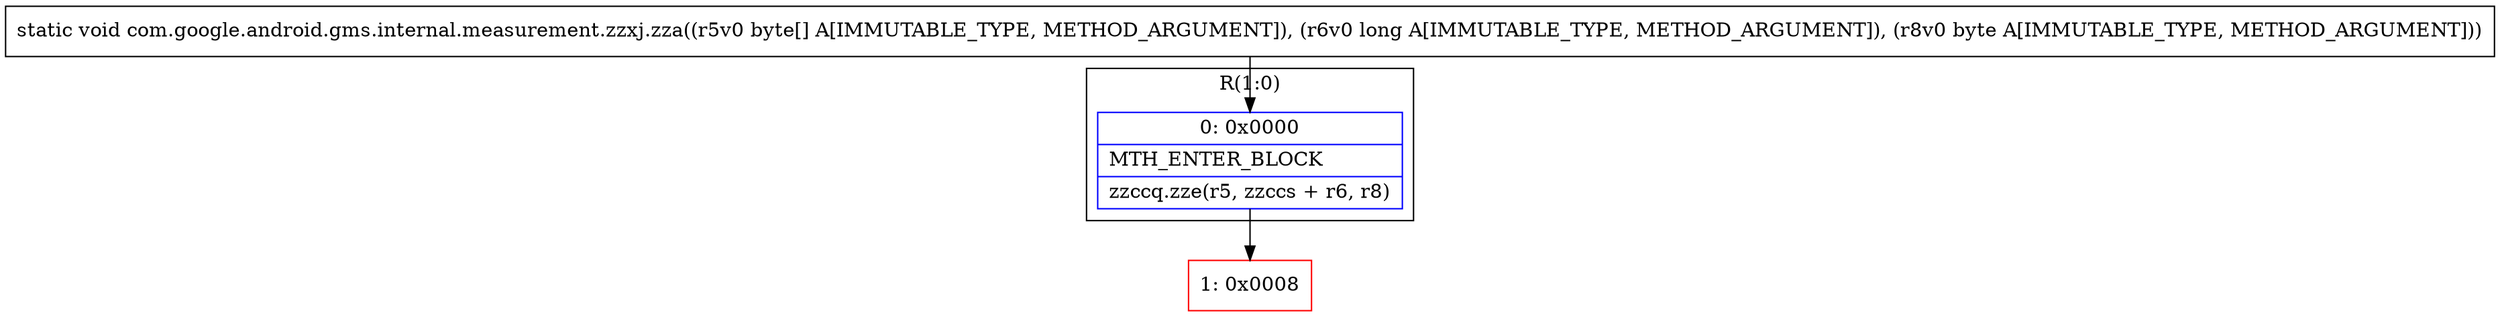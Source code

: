 digraph "CFG forcom.google.android.gms.internal.measurement.zzxj.zza([BJB)V" {
subgraph cluster_Region_2043857251 {
label = "R(1:0)";
node [shape=record,color=blue];
Node_0 [shape=record,label="{0\:\ 0x0000|MTH_ENTER_BLOCK\l|zzccq.zze(r5, zzccs + r6, r8)\l}"];
}
Node_1 [shape=record,color=red,label="{1\:\ 0x0008}"];
MethodNode[shape=record,label="{static void com.google.android.gms.internal.measurement.zzxj.zza((r5v0 byte[] A[IMMUTABLE_TYPE, METHOD_ARGUMENT]), (r6v0 long A[IMMUTABLE_TYPE, METHOD_ARGUMENT]), (r8v0 byte A[IMMUTABLE_TYPE, METHOD_ARGUMENT])) }"];
MethodNode -> Node_0;
Node_0 -> Node_1;
}

